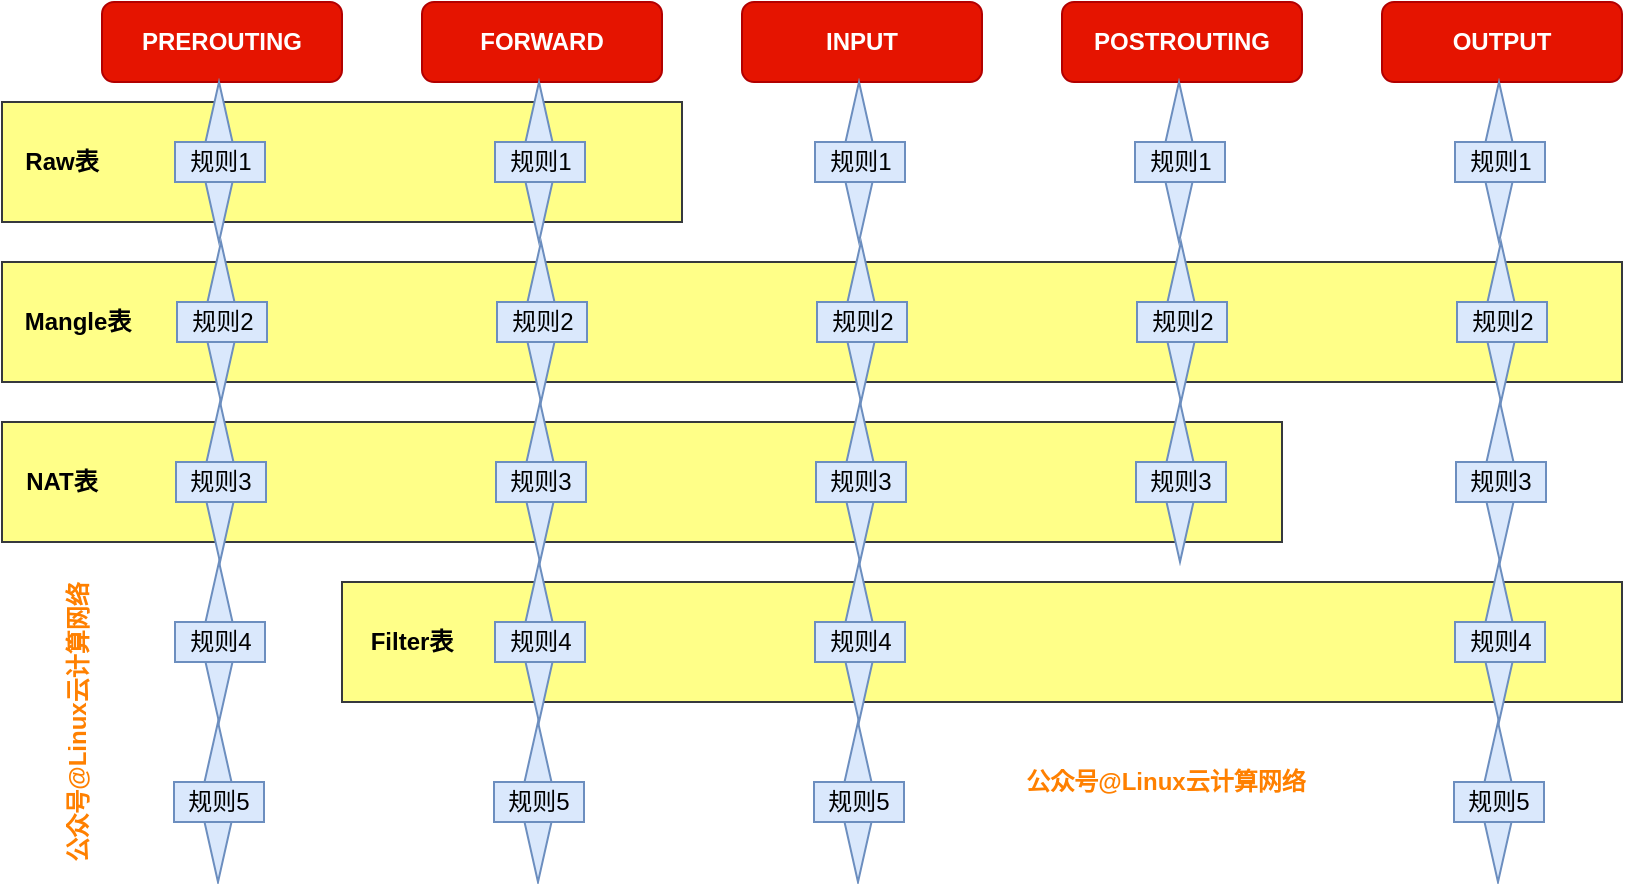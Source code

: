 <mxfile version="12.2.3" type="github" pages="1">
  <diagram id="YPTHDKjMDdZ0df9Zm2tn" name="Page-1">
    <mxGraphModel dx="1082" dy="509" grid="1" gridSize="10" guides="1" tooltips="1" connect="1" arrows="1" fold="1" page="1" pageScale="1" pageWidth="827" pageHeight="1169" math="0" shadow="0">
      <root>
        <mxCell id="0"/>
        <mxCell id="1" parent="0"/>
        <mxCell id="HoJw07WEgpqZ8-vBHWcj-193" value="" style="rounded=0;whiteSpace=wrap;html=1;fillColor=#ffff88;strokeColor=#36393d;" parent="1" vertex="1">
          <mxGeometry x="230" y="320" width="640" height="60" as="geometry"/>
        </mxCell>
        <mxCell id="HoJw07WEgpqZ8-vBHWcj-194" value="&lt;b&gt;Filter表&lt;/b&gt;" style="text;html=1;strokeColor=none;fillColor=none;align=center;verticalAlign=middle;whiteSpace=wrap;rounded=0;" parent="1" vertex="1">
          <mxGeometry x="240" y="340" width="50" height="20" as="geometry"/>
        </mxCell>
        <mxCell id="HoJw07WEgpqZ8-vBHWcj-191" value="" style="rounded=0;whiteSpace=wrap;html=1;fillColor=#ffff88;strokeColor=#36393d;" parent="1" vertex="1">
          <mxGeometry x="60" y="240" width="640" height="60" as="geometry"/>
        </mxCell>
        <mxCell id="HoJw07WEgpqZ8-vBHWcj-192" value="&lt;b&gt;NAT表&lt;/b&gt;" style="text;html=1;strokeColor=none;fillColor=none;align=center;verticalAlign=middle;whiteSpace=wrap;rounded=0;" parent="1" vertex="1">
          <mxGeometry x="70" y="260" width="40" height="20" as="geometry"/>
        </mxCell>
        <mxCell id="HoJw07WEgpqZ8-vBHWcj-189" value="" style="rounded=0;whiteSpace=wrap;html=1;fillColor=#ffff88;strokeColor=#36393d;" parent="1" vertex="1">
          <mxGeometry x="60" y="160" width="810" height="60" as="geometry"/>
        </mxCell>
        <mxCell id="HoJw07WEgpqZ8-vBHWcj-190" value="&lt;b&gt;Mangle表&lt;/b&gt;" style="text;html=1;strokeColor=none;fillColor=none;align=center;verticalAlign=middle;whiteSpace=wrap;rounded=0;" parent="1" vertex="1">
          <mxGeometry x="68" y="180" width="60" height="20" as="geometry"/>
        </mxCell>
        <mxCell id="HoJw07WEgpqZ8-vBHWcj-133" value="" style="rounded=0;whiteSpace=wrap;html=1;fillColor=#ffff88;strokeColor=#36393d;" parent="1" vertex="1">
          <mxGeometry x="60" y="80" width="340" height="60" as="geometry"/>
        </mxCell>
        <mxCell id="HoJw07WEgpqZ8-vBHWcj-13" value="&lt;b&gt;PREROUTING&lt;/b&gt;" style="rounded=1;whiteSpace=wrap;html=1;fillColor=#e51400;strokeColor=#B20000;fontColor=#ffffff;" parent="1" vertex="1">
          <mxGeometry x="110" y="30" width="120" height="40" as="geometry"/>
        </mxCell>
        <mxCell id="HoJw07WEgpqZ8-vBHWcj-21" value="" style="group" parent="1" vertex="1" connectable="0">
          <mxGeometry x="147.5" y="230" width="45" height="80" as="geometry"/>
        </mxCell>
        <mxCell id="HoJw07WEgpqZ8-vBHWcj-26" value="" style="group" parent="1" vertex="1" connectable="0">
          <mxGeometry x="147.5" y="150" width="45" height="80" as="geometry"/>
        </mxCell>
        <mxCell id="HoJw07WEgpqZ8-vBHWcj-20" value="" style="group" parent="HoJw07WEgpqZ8-vBHWcj-26" vertex="1" connectable="0">
          <mxGeometry width="45" height="80" as="geometry"/>
        </mxCell>
        <mxCell id="HoJw07WEgpqZ8-vBHWcj-14" value="" style="group" parent="HoJw07WEgpqZ8-vBHWcj-20" vertex="1" connectable="0">
          <mxGeometry width="45" height="80" as="geometry"/>
        </mxCell>
        <mxCell id="HoJw07WEgpqZ8-vBHWcj-10" value="" style="rhombus;whiteSpace=wrap;html=1;fillColor=#dae8fc;strokeColor=#6c8ebf;" parent="HoJw07WEgpqZ8-vBHWcj-14" vertex="1">
          <mxGeometry x="13" width="18" height="80" as="geometry"/>
        </mxCell>
        <mxCell id="HoJw07WEgpqZ8-vBHWcj-12" value="规则2" style="rounded=0;whiteSpace=wrap;html=1;fillColor=#dae8fc;strokeColor=#6c8ebf;" parent="HoJw07WEgpqZ8-vBHWcj-14" vertex="1">
          <mxGeometry y="30" width="45" height="20" as="geometry"/>
        </mxCell>
        <mxCell id="HoJw07WEgpqZ8-vBHWcj-32" value="" style="group" parent="1" vertex="1" connectable="0">
          <mxGeometry x="147" y="230" width="45" height="80" as="geometry"/>
        </mxCell>
        <mxCell id="HoJw07WEgpqZ8-vBHWcj-33" value="" style="group" parent="HoJw07WEgpqZ8-vBHWcj-32" vertex="1" connectable="0">
          <mxGeometry width="45" height="80" as="geometry"/>
        </mxCell>
        <mxCell id="HoJw07WEgpqZ8-vBHWcj-34" value="" style="group" parent="HoJw07WEgpqZ8-vBHWcj-33" vertex="1" connectable="0">
          <mxGeometry width="45" height="80" as="geometry"/>
        </mxCell>
        <mxCell id="HoJw07WEgpqZ8-vBHWcj-35" value="" style="rhombus;whiteSpace=wrap;html=1;fillColor=#dae8fc;strokeColor=#6c8ebf;" parent="HoJw07WEgpqZ8-vBHWcj-34" vertex="1">
          <mxGeometry x="13" width="18" height="80" as="geometry"/>
        </mxCell>
        <mxCell id="HoJw07WEgpqZ8-vBHWcj-36" value="规则3" style="rounded=0;whiteSpace=wrap;html=1;fillColor=#dae8fc;strokeColor=#6c8ebf;" parent="HoJw07WEgpqZ8-vBHWcj-34" vertex="1">
          <mxGeometry y="30" width="45" height="20" as="geometry"/>
        </mxCell>
        <mxCell id="HoJw07WEgpqZ8-vBHWcj-37" value="" style="group" parent="1" vertex="1" connectable="0">
          <mxGeometry x="146.5" y="70" width="45" height="80" as="geometry"/>
        </mxCell>
        <mxCell id="HoJw07WEgpqZ8-vBHWcj-38" value="" style="group" parent="HoJw07WEgpqZ8-vBHWcj-37" vertex="1" connectable="0">
          <mxGeometry width="45" height="80" as="geometry"/>
        </mxCell>
        <mxCell id="HoJw07WEgpqZ8-vBHWcj-39" value="" style="group" parent="HoJw07WEgpqZ8-vBHWcj-38" vertex="1" connectable="0">
          <mxGeometry width="45" height="80" as="geometry"/>
        </mxCell>
        <mxCell id="HoJw07WEgpqZ8-vBHWcj-40" value="" style="rhombus;whiteSpace=wrap;html=1;fillColor=#dae8fc;strokeColor=#6c8ebf;" parent="HoJw07WEgpqZ8-vBHWcj-39" vertex="1">
          <mxGeometry x="13" width="18" height="80" as="geometry"/>
        </mxCell>
        <mxCell id="HoJw07WEgpqZ8-vBHWcj-41" value="规则1" style="rounded=0;whiteSpace=wrap;html=1;fillColor=#dae8fc;strokeColor=#6c8ebf;" parent="HoJw07WEgpqZ8-vBHWcj-39" vertex="1">
          <mxGeometry y="30" width="45" height="20" as="geometry"/>
        </mxCell>
        <mxCell id="HoJw07WEgpqZ8-vBHWcj-42" value="" style="group" parent="1" vertex="1" connectable="0">
          <mxGeometry x="146.5" y="310" width="45" height="80" as="geometry"/>
        </mxCell>
        <mxCell id="HoJw07WEgpqZ8-vBHWcj-43" value="" style="group" parent="HoJw07WEgpqZ8-vBHWcj-42" vertex="1" connectable="0">
          <mxGeometry width="45" height="80" as="geometry"/>
        </mxCell>
        <mxCell id="HoJw07WEgpqZ8-vBHWcj-45" value="" style="rhombus;whiteSpace=wrap;html=1;fillColor=#dae8fc;strokeColor=#6c8ebf;" parent="HoJw07WEgpqZ8-vBHWcj-43" vertex="1">
          <mxGeometry x="13" width="18" height="80" as="geometry"/>
        </mxCell>
        <mxCell id="HoJw07WEgpqZ8-vBHWcj-46" value="规则4" style="rounded=0;whiteSpace=wrap;html=1;fillColor=#dae8fc;strokeColor=#6c8ebf;" parent="HoJw07WEgpqZ8-vBHWcj-43" vertex="1">
          <mxGeometry y="30" width="45" height="20" as="geometry"/>
        </mxCell>
        <mxCell id="HoJw07WEgpqZ8-vBHWcj-79" value="&lt;b&gt;FORWARD&lt;/b&gt;" style="rounded=1;whiteSpace=wrap;html=1;fillColor=#e51400;strokeColor=#B20000;fontColor=#ffffff;" parent="1" vertex="1">
          <mxGeometry x="270" y="30" width="120" height="40" as="geometry"/>
        </mxCell>
        <mxCell id="HoJw07WEgpqZ8-vBHWcj-80" value="" style="group" parent="1" vertex="1" connectable="0">
          <mxGeometry x="307.5" y="230" width="45" height="80" as="geometry"/>
        </mxCell>
        <mxCell id="HoJw07WEgpqZ8-vBHWcj-81" value="" style="group;" parent="1" vertex="1" connectable="0">
          <mxGeometry x="307.5" y="150" width="45" height="80" as="geometry"/>
        </mxCell>
        <mxCell id="HoJw07WEgpqZ8-vBHWcj-82" value="" style="group" parent="HoJw07WEgpqZ8-vBHWcj-81" vertex="1" connectable="0">
          <mxGeometry width="45" height="80" as="geometry"/>
        </mxCell>
        <mxCell id="HoJw07WEgpqZ8-vBHWcj-83" value="" style="group" parent="HoJw07WEgpqZ8-vBHWcj-82" vertex="1" connectable="0">
          <mxGeometry width="45" height="80" as="geometry"/>
        </mxCell>
        <mxCell id="HoJw07WEgpqZ8-vBHWcj-84" value="" style="rhombus;whiteSpace=wrap;html=1;fillColor=#dae8fc;strokeColor=#6c8ebf;" parent="HoJw07WEgpqZ8-vBHWcj-83" vertex="1">
          <mxGeometry x="13" width="18" height="80" as="geometry"/>
        </mxCell>
        <mxCell id="HoJw07WEgpqZ8-vBHWcj-85" value="规则2" style="rounded=0;whiteSpace=wrap;html=1;fillColor=#dae8fc;strokeColor=#6c8ebf;" parent="HoJw07WEgpqZ8-vBHWcj-83" vertex="1">
          <mxGeometry y="30" width="45" height="20" as="geometry"/>
        </mxCell>
        <mxCell id="HoJw07WEgpqZ8-vBHWcj-86" value="" style="group;" parent="1" vertex="1" connectable="0">
          <mxGeometry x="307" y="230" width="45" height="80" as="geometry"/>
        </mxCell>
        <mxCell id="HoJw07WEgpqZ8-vBHWcj-87" value="" style="group" parent="HoJw07WEgpqZ8-vBHWcj-86" vertex="1" connectable="0">
          <mxGeometry width="45" height="80" as="geometry"/>
        </mxCell>
        <mxCell id="HoJw07WEgpqZ8-vBHWcj-88" value="" style="group" parent="HoJw07WEgpqZ8-vBHWcj-87" vertex="1" connectable="0">
          <mxGeometry width="45" height="80" as="geometry"/>
        </mxCell>
        <mxCell id="HoJw07WEgpqZ8-vBHWcj-89" value="" style="rhombus;whiteSpace=wrap;html=1;fillColor=#dae8fc;strokeColor=#6c8ebf;" parent="HoJw07WEgpqZ8-vBHWcj-88" vertex="1">
          <mxGeometry x="13" width="18" height="80" as="geometry"/>
        </mxCell>
        <mxCell id="HoJw07WEgpqZ8-vBHWcj-90" value="规则3" style="rounded=0;whiteSpace=wrap;html=1;fillColor=#dae8fc;strokeColor=#6c8ebf;" parent="HoJw07WEgpqZ8-vBHWcj-88" vertex="1">
          <mxGeometry y="30" width="45" height="20" as="geometry"/>
        </mxCell>
        <mxCell id="HoJw07WEgpqZ8-vBHWcj-91" value="" style="group" parent="1" vertex="1" connectable="0">
          <mxGeometry x="306.5" y="70" width="45" height="80" as="geometry"/>
        </mxCell>
        <mxCell id="HoJw07WEgpqZ8-vBHWcj-92" value="" style="group" parent="HoJw07WEgpqZ8-vBHWcj-91" vertex="1" connectable="0">
          <mxGeometry width="45" height="80" as="geometry"/>
        </mxCell>
        <mxCell id="HoJw07WEgpqZ8-vBHWcj-93" value="" style="group" parent="HoJw07WEgpqZ8-vBHWcj-92" vertex="1" connectable="0">
          <mxGeometry width="45" height="80" as="geometry"/>
        </mxCell>
        <mxCell id="HoJw07WEgpqZ8-vBHWcj-94" value="" style="rhombus;whiteSpace=wrap;html=1;fillColor=#dae8fc;strokeColor=#6c8ebf;" parent="HoJw07WEgpqZ8-vBHWcj-93" vertex="1">
          <mxGeometry x="13" width="18" height="80" as="geometry"/>
        </mxCell>
        <mxCell id="HoJw07WEgpqZ8-vBHWcj-95" value="规则1" style="rounded=0;whiteSpace=wrap;html=1;fillColor=#dae8fc;strokeColor=#6c8ebf;" parent="HoJw07WEgpqZ8-vBHWcj-93" vertex="1">
          <mxGeometry y="30" width="45" height="20" as="geometry"/>
        </mxCell>
        <mxCell id="HoJw07WEgpqZ8-vBHWcj-96" value="" style="group;" parent="1" vertex="1" connectable="0">
          <mxGeometry x="306.5" y="310" width="45" height="80" as="geometry"/>
        </mxCell>
        <mxCell id="HoJw07WEgpqZ8-vBHWcj-97" value="" style="group" parent="HoJw07WEgpqZ8-vBHWcj-96" vertex="1" connectable="0">
          <mxGeometry width="45" height="80" as="geometry"/>
        </mxCell>
        <mxCell id="HoJw07WEgpqZ8-vBHWcj-98" value="" style="group" parent="HoJw07WEgpqZ8-vBHWcj-97" vertex="1" connectable="0">
          <mxGeometry width="45" height="80" as="geometry"/>
        </mxCell>
        <mxCell id="HoJw07WEgpqZ8-vBHWcj-99" value="" style="rhombus;whiteSpace=wrap;html=1;fillColor=#dae8fc;strokeColor=#6c8ebf;" parent="HoJw07WEgpqZ8-vBHWcj-98" vertex="1">
          <mxGeometry x="13" width="18" height="80" as="geometry"/>
        </mxCell>
        <mxCell id="HoJw07WEgpqZ8-vBHWcj-100" value="规则4" style="rounded=0;whiteSpace=wrap;html=1;fillColor=#dae8fc;strokeColor=#6c8ebf;" parent="HoJw07WEgpqZ8-vBHWcj-98" vertex="1">
          <mxGeometry y="30" width="45" height="20" as="geometry"/>
        </mxCell>
        <mxCell id="HoJw07WEgpqZ8-vBHWcj-106" value="&lt;b&gt;INPUT&lt;/b&gt;" style="rounded=1;whiteSpace=wrap;html=1;fillColor=#e51400;strokeColor=#B20000;fontColor=#ffffff;" parent="1" vertex="1">
          <mxGeometry x="430" y="30" width="120" height="40" as="geometry"/>
        </mxCell>
        <mxCell id="HoJw07WEgpqZ8-vBHWcj-107" value="" style="group" parent="1" vertex="1" connectable="0">
          <mxGeometry x="467.5" y="230" width="45" height="80" as="geometry"/>
        </mxCell>
        <mxCell id="HoJw07WEgpqZ8-vBHWcj-123" value="" style="group" parent="1" vertex="1" connectable="0">
          <mxGeometry x="466.5" y="310" width="45" height="80" as="geometry"/>
        </mxCell>
        <mxCell id="HoJw07WEgpqZ8-vBHWcj-124" value="" style="group" parent="HoJw07WEgpqZ8-vBHWcj-123" vertex="1" connectable="0">
          <mxGeometry width="45" height="80" as="geometry"/>
        </mxCell>
        <mxCell id="HoJw07WEgpqZ8-vBHWcj-125" value="" style="group" parent="HoJw07WEgpqZ8-vBHWcj-124" vertex="1" connectable="0">
          <mxGeometry width="45" height="80" as="geometry"/>
        </mxCell>
        <mxCell id="HoJw07WEgpqZ8-vBHWcj-126" value="" style="rhombus;whiteSpace=wrap;html=1;fillColor=#dae8fc;strokeColor=#6c8ebf;" parent="HoJw07WEgpqZ8-vBHWcj-125" vertex="1">
          <mxGeometry x="13" width="18" height="80" as="geometry"/>
        </mxCell>
        <mxCell id="HoJw07WEgpqZ8-vBHWcj-127" value="规则4" style="rounded=0;whiteSpace=wrap;html=1;fillColor=#dae8fc;strokeColor=#6c8ebf;" parent="HoJw07WEgpqZ8-vBHWcj-125" vertex="1">
          <mxGeometry y="30" width="45" height="20" as="geometry"/>
        </mxCell>
        <mxCell id="HoJw07WEgpqZ8-vBHWcj-134" value="&lt;b&gt;Raw表&lt;/b&gt;" style="text;html=1;strokeColor=none;fillColor=none;align=center;verticalAlign=middle;whiteSpace=wrap;rounded=0;" parent="1" vertex="1">
          <mxGeometry x="70" y="100" width="40" height="20" as="geometry"/>
        </mxCell>
        <mxCell id="HoJw07WEgpqZ8-vBHWcj-135" value="&lt;b&gt;POSTROUTING&lt;/b&gt;" style="rounded=1;whiteSpace=wrap;html=1;fillColor=#e51400;strokeColor=#B20000;fontColor=#ffffff;" parent="1" vertex="1">
          <mxGeometry x="590" y="30" width="120" height="40" as="geometry"/>
        </mxCell>
        <mxCell id="HoJw07WEgpqZ8-vBHWcj-136" value="" style="group" parent="1" vertex="1" connectable="0">
          <mxGeometry x="627.5" y="230" width="45" height="80" as="geometry"/>
        </mxCell>
        <mxCell id="HoJw07WEgpqZ8-vBHWcj-137" value="" style="group" parent="1" vertex="1" connectable="0">
          <mxGeometry x="627.5" y="150" width="45" height="80" as="geometry"/>
        </mxCell>
        <mxCell id="HoJw07WEgpqZ8-vBHWcj-138" value="" style="group" parent="HoJw07WEgpqZ8-vBHWcj-137" vertex="1" connectable="0">
          <mxGeometry width="45" height="80" as="geometry"/>
        </mxCell>
        <mxCell id="HoJw07WEgpqZ8-vBHWcj-139" value="" style="group" parent="HoJw07WEgpqZ8-vBHWcj-138" vertex="1" connectable="0">
          <mxGeometry width="45" height="80" as="geometry"/>
        </mxCell>
        <mxCell id="HoJw07WEgpqZ8-vBHWcj-140" value="" style="rhombus;whiteSpace=wrap;html=1;fillColor=#dae8fc;strokeColor=#6c8ebf;" parent="HoJw07WEgpqZ8-vBHWcj-139" vertex="1">
          <mxGeometry x="13" width="18" height="80" as="geometry"/>
        </mxCell>
        <mxCell id="HoJw07WEgpqZ8-vBHWcj-141" value="规则2" style="rounded=0;whiteSpace=wrap;html=1;fillColor=#dae8fc;strokeColor=#6c8ebf;" parent="HoJw07WEgpqZ8-vBHWcj-139" vertex="1">
          <mxGeometry y="30" width="45" height="20" as="geometry"/>
        </mxCell>
        <mxCell id="HoJw07WEgpqZ8-vBHWcj-142" value="" style="group" parent="1" vertex="1" connectable="0">
          <mxGeometry x="627" y="230" width="45" height="80" as="geometry"/>
        </mxCell>
        <mxCell id="HoJw07WEgpqZ8-vBHWcj-143" value="" style="group" parent="HoJw07WEgpqZ8-vBHWcj-142" vertex="1" connectable="0">
          <mxGeometry width="45" height="80" as="geometry"/>
        </mxCell>
        <mxCell id="HoJw07WEgpqZ8-vBHWcj-144" value="" style="group" parent="HoJw07WEgpqZ8-vBHWcj-143" vertex="1" connectable="0">
          <mxGeometry width="45" height="80" as="geometry"/>
        </mxCell>
        <mxCell id="HoJw07WEgpqZ8-vBHWcj-145" value="" style="rhombus;whiteSpace=wrap;html=1;fillColor=#dae8fc;strokeColor=#6c8ebf;" parent="HoJw07WEgpqZ8-vBHWcj-144" vertex="1">
          <mxGeometry x="13" width="18" height="80" as="geometry"/>
        </mxCell>
        <mxCell id="HoJw07WEgpqZ8-vBHWcj-146" value="规则3" style="rounded=0;whiteSpace=wrap;html=1;fillColor=#dae8fc;strokeColor=#6c8ebf;" parent="HoJw07WEgpqZ8-vBHWcj-144" vertex="1">
          <mxGeometry y="30" width="45" height="20" as="geometry"/>
        </mxCell>
        <mxCell id="HoJw07WEgpqZ8-vBHWcj-147" value="" style="group" parent="1" vertex="1" connectable="0">
          <mxGeometry x="626.5" y="70" width="45" height="80" as="geometry"/>
        </mxCell>
        <mxCell id="HoJw07WEgpqZ8-vBHWcj-148" value="" style="group" parent="HoJw07WEgpqZ8-vBHWcj-147" vertex="1" connectable="0">
          <mxGeometry width="45" height="80" as="geometry"/>
        </mxCell>
        <mxCell id="HoJw07WEgpqZ8-vBHWcj-149" value="" style="group" parent="HoJw07WEgpqZ8-vBHWcj-148" vertex="1" connectable="0">
          <mxGeometry width="45" height="80" as="geometry"/>
        </mxCell>
        <mxCell id="HoJw07WEgpqZ8-vBHWcj-150" value="" style="rhombus;whiteSpace=wrap;html=1;fillColor=#dae8fc;strokeColor=#6c8ebf;" parent="HoJw07WEgpqZ8-vBHWcj-149" vertex="1">
          <mxGeometry x="13" width="18" height="80" as="geometry"/>
        </mxCell>
        <mxCell id="HoJw07WEgpqZ8-vBHWcj-151" value="规则1" style="rounded=0;whiteSpace=wrap;html=1;fillColor=#dae8fc;strokeColor=#6c8ebf;" parent="HoJw07WEgpqZ8-vBHWcj-149" vertex="1">
          <mxGeometry y="30" width="45" height="20" as="geometry"/>
        </mxCell>
        <mxCell id="HoJw07WEgpqZ8-vBHWcj-162" value="&lt;b&gt;OUTPUT&lt;/b&gt;" style="rounded=1;whiteSpace=wrap;html=1;fillColor=#e51400;strokeColor=#B20000;fontColor=#ffffff;" parent="1" vertex="1">
          <mxGeometry x="750" y="30" width="120" height="40" as="geometry"/>
        </mxCell>
        <mxCell id="HoJw07WEgpqZ8-vBHWcj-163" value="" style="group" parent="1" vertex="1" connectable="0">
          <mxGeometry x="787.5" y="230" width="45" height="80" as="geometry"/>
        </mxCell>
        <mxCell id="HoJw07WEgpqZ8-vBHWcj-164" value="" style="group" parent="1" vertex="1" connectable="0">
          <mxGeometry x="787.5" y="150" width="45" height="80" as="geometry"/>
        </mxCell>
        <mxCell id="HoJw07WEgpqZ8-vBHWcj-165" value="" style="group" parent="HoJw07WEgpqZ8-vBHWcj-164" vertex="1" connectable="0">
          <mxGeometry width="45" height="80" as="geometry"/>
        </mxCell>
        <mxCell id="HoJw07WEgpqZ8-vBHWcj-166" value="" style="group" parent="HoJw07WEgpqZ8-vBHWcj-165" vertex="1" connectable="0">
          <mxGeometry width="45" height="80" as="geometry"/>
        </mxCell>
        <mxCell id="HoJw07WEgpqZ8-vBHWcj-167" value="" style="rhombus;whiteSpace=wrap;html=1;fillColor=#dae8fc;strokeColor=#6c8ebf;" parent="HoJw07WEgpqZ8-vBHWcj-166" vertex="1">
          <mxGeometry x="13" width="18" height="80" as="geometry"/>
        </mxCell>
        <mxCell id="HoJw07WEgpqZ8-vBHWcj-168" value="规则2" style="rounded=0;whiteSpace=wrap;html=1;fillColor=#dae8fc;strokeColor=#6c8ebf;" parent="HoJw07WEgpqZ8-vBHWcj-166" vertex="1">
          <mxGeometry y="30" width="45" height="20" as="geometry"/>
        </mxCell>
        <mxCell id="HoJw07WEgpqZ8-vBHWcj-169" value="" style="group" parent="1" vertex="1" connectable="0">
          <mxGeometry x="787" y="230" width="45" height="80" as="geometry"/>
        </mxCell>
        <mxCell id="HoJw07WEgpqZ8-vBHWcj-170" value="" style="group" parent="HoJw07WEgpqZ8-vBHWcj-169" vertex="1" connectable="0">
          <mxGeometry width="45" height="80" as="geometry"/>
        </mxCell>
        <mxCell id="HoJw07WEgpqZ8-vBHWcj-171" value="" style="group" parent="HoJw07WEgpqZ8-vBHWcj-170" vertex="1" connectable="0">
          <mxGeometry width="45" height="80" as="geometry"/>
        </mxCell>
        <mxCell id="HoJw07WEgpqZ8-vBHWcj-172" value="" style="rhombus;whiteSpace=wrap;html=1;fillColor=#dae8fc;strokeColor=#6c8ebf;" parent="HoJw07WEgpqZ8-vBHWcj-171" vertex="1">
          <mxGeometry x="13" width="18" height="80" as="geometry"/>
        </mxCell>
        <mxCell id="HoJw07WEgpqZ8-vBHWcj-173" value="规则3" style="rounded=0;whiteSpace=wrap;html=1;fillColor=#dae8fc;strokeColor=#6c8ebf;" parent="HoJw07WEgpqZ8-vBHWcj-171" vertex="1">
          <mxGeometry y="30" width="45" height="20" as="geometry"/>
        </mxCell>
        <mxCell id="HoJw07WEgpqZ8-vBHWcj-174" value="" style="group" parent="1" vertex="1" connectable="0">
          <mxGeometry x="786.5" y="70" width="45" height="80" as="geometry"/>
        </mxCell>
        <mxCell id="HoJw07WEgpqZ8-vBHWcj-175" value="" style="group" parent="HoJw07WEgpqZ8-vBHWcj-174" vertex="1" connectable="0">
          <mxGeometry width="45" height="80" as="geometry"/>
        </mxCell>
        <mxCell id="HoJw07WEgpqZ8-vBHWcj-176" value="" style="group" parent="HoJw07WEgpqZ8-vBHWcj-175" vertex="1" connectable="0">
          <mxGeometry width="45" height="80" as="geometry"/>
        </mxCell>
        <mxCell id="HoJw07WEgpqZ8-vBHWcj-177" value="" style="rhombus;whiteSpace=wrap;html=1;fillColor=#dae8fc;strokeColor=#6c8ebf;" parent="HoJw07WEgpqZ8-vBHWcj-176" vertex="1">
          <mxGeometry x="13" width="18" height="80" as="geometry"/>
        </mxCell>
        <mxCell id="HoJw07WEgpqZ8-vBHWcj-178" value="规则1" style="rounded=0;whiteSpace=wrap;html=1;fillColor=#dae8fc;strokeColor=#6c8ebf;" parent="HoJw07WEgpqZ8-vBHWcj-176" vertex="1">
          <mxGeometry y="30" width="45" height="20" as="geometry"/>
        </mxCell>
        <mxCell id="HoJw07WEgpqZ8-vBHWcj-179" value="" style="group" parent="1" vertex="1" connectable="0">
          <mxGeometry x="786.5" y="310" width="45" height="80" as="geometry"/>
        </mxCell>
        <mxCell id="HoJw07WEgpqZ8-vBHWcj-180" value="" style="group" parent="HoJw07WEgpqZ8-vBHWcj-179" vertex="1" connectable="0">
          <mxGeometry width="45" height="80" as="geometry"/>
        </mxCell>
        <mxCell id="HoJw07WEgpqZ8-vBHWcj-181" value="" style="group" parent="HoJw07WEgpqZ8-vBHWcj-180" vertex="1" connectable="0">
          <mxGeometry width="45" height="80" as="geometry"/>
        </mxCell>
        <mxCell id="HoJw07WEgpqZ8-vBHWcj-182" value="" style="rhombus;whiteSpace=wrap;html=1;fillColor=#dae8fc;strokeColor=#6c8ebf;" parent="HoJw07WEgpqZ8-vBHWcj-181" vertex="1">
          <mxGeometry x="13" width="18" height="80" as="geometry"/>
        </mxCell>
        <mxCell id="HoJw07WEgpqZ8-vBHWcj-183" value="规则4" style="rounded=0;whiteSpace=wrap;html=1;fillColor=#dae8fc;strokeColor=#6c8ebf;" parent="HoJw07WEgpqZ8-vBHWcj-181" vertex="1">
          <mxGeometry y="30" width="45" height="20" as="geometry"/>
        </mxCell>
        <mxCell id="HoJw07WEgpqZ8-vBHWcj-184" value="" style="group" parent="1" vertex="1" connectable="0">
          <mxGeometry x="786" y="390" width="45" height="80" as="geometry"/>
        </mxCell>
        <mxCell id="HoJw07WEgpqZ8-vBHWcj-185" value="" style="group" parent="HoJw07WEgpqZ8-vBHWcj-184" vertex="1" connectable="0">
          <mxGeometry width="45" height="80" as="geometry"/>
        </mxCell>
        <mxCell id="HoJw07WEgpqZ8-vBHWcj-186" value="" style="group" parent="HoJw07WEgpqZ8-vBHWcj-185" vertex="1" connectable="0">
          <mxGeometry width="45" height="80" as="geometry"/>
        </mxCell>
        <mxCell id="HoJw07WEgpqZ8-vBHWcj-187" value="" style="rhombus;whiteSpace=wrap;html=1;fillColor=#dae8fc;strokeColor=#6c8ebf;" parent="HoJw07WEgpqZ8-vBHWcj-186" vertex="1">
          <mxGeometry x="13" width="18" height="80" as="geometry"/>
        </mxCell>
        <mxCell id="HoJw07WEgpqZ8-vBHWcj-188" value="规则5" style="rounded=0;whiteSpace=wrap;html=1;fillColor=#dae8fc;strokeColor=#6c8ebf;" parent="HoJw07WEgpqZ8-vBHWcj-186" vertex="1">
          <mxGeometry y="30" width="45" height="20" as="geometry"/>
        </mxCell>
        <mxCell id="HoJw07WEgpqZ8-vBHWcj-49" value="" style="group" parent="1" vertex="1" connectable="0">
          <mxGeometry x="146" y="390" width="75" height="80" as="geometry"/>
        </mxCell>
        <mxCell id="HoJw07WEgpqZ8-vBHWcj-50" value="" style="rhombus;whiteSpace=wrap;html=1;fillColor=#dae8fc;strokeColor=#6c8ebf;" parent="HoJw07WEgpqZ8-vBHWcj-49" vertex="1">
          <mxGeometry x="13" width="18" height="80" as="geometry"/>
        </mxCell>
        <mxCell id="HoJw07WEgpqZ8-vBHWcj-51" value="规则5" style="rounded=0;whiteSpace=wrap;html=1;fillColor=#dae8fc;strokeColor=#6c8ebf;" parent="HoJw07WEgpqZ8-vBHWcj-49" vertex="1">
          <mxGeometry y="30" width="45" height="20" as="geometry"/>
        </mxCell>
        <mxCell id="HoJw07WEgpqZ8-vBHWcj-102" value="" style="group" parent="1" vertex="1" connectable="0">
          <mxGeometry x="306" y="390" width="45" height="80" as="geometry"/>
        </mxCell>
        <mxCell id="HoJw07WEgpqZ8-vBHWcj-103" value="" style="group" parent="HoJw07WEgpqZ8-vBHWcj-102" vertex="1" connectable="0">
          <mxGeometry width="45" height="80" as="geometry"/>
        </mxCell>
        <mxCell id="HoJw07WEgpqZ8-vBHWcj-104" value="" style="rhombus;whiteSpace=wrap;html=1;fillColor=#dae8fc;strokeColor=#6c8ebf;" parent="HoJw07WEgpqZ8-vBHWcj-103" vertex="1">
          <mxGeometry x="13" width="18" height="80" as="geometry"/>
        </mxCell>
        <mxCell id="HoJw07WEgpqZ8-vBHWcj-105" value="规则5" style="rounded=0;whiteSpace=wrap;html=1;fillColor=#dae8fc;strokeColor=#6c8ebf;" parent="HoJw07WEgpqZ8-vBHWcj-103" vertex="1">
          <mxGeometry y="30" width="45" height="20" as="geometry"/>
        </mxCell>
        <mxCell id="HoJw07WEgpqZ8-vBHWcj-129" value="" style="group" parent="1" vertex="1" connectable="0">
          <mxGeometry x="466" y="390" width="45" height="80" as="geometry"/>
        </mxCell>
        <mxCell id="HoJw07WEgpqZ8-vBHWcj-130" value="" style="group" parent="HoJw07WEgpqZ8-vBHWcj-129" vertex="1" connectable="0">
          <mxGeometry width="45" height="80" as="geometry"/>
        </mxCell>
        <mxCell id="HoJw07WEgpqZ8-vBHWcj-131" value="" style="rhombus;whiteSpace=wrap;html=1;fillColor=#dae8fc;strokeColor=#6c8ebf;" parent="HoJw07WEgpqZ8-vBHWcj-130" vertex="1">
          <mxGeometry x="13" width="18" height="80" as="geometry"/>
        </mxCell>
        <mxCell id="HoJw07WEgpqZ8-vBHWcj-132" value="规则5" style="rounded=0;whiteSpace=wrap;html=1;fillColor=#dae8fc;strokeColor=#6c8ebf;" parent="HoJw07WEgpqZ8-vBHWcj-130" vertex="1">
          <mxGeometry y="30" width="45" height="20" as="geometry"/>
        </mxCell>
        <mxCell id="HoJw07WEgpqZ8-vBHWcj-114" value="" style="group" parent="1" vertex="1" connectable="0">
          <mxGeometry x="467" y="230" width="45" height="80" as="geometry"/>
        </mxCell>
        <mxCell id="HoJw07WEgpqZ8-vBHWcj-115" value="" style="group" parent="HoJw07WEgpqZ8-vBHWcj-114" vertex="1" connectable="0">
          <mxGeometry width="45" height="80" as="geometry"/>
        </mxCell>
        <mxCell id="HoJw07WEgpqZ8-vBHWcj-116" value="" style="rhombus;whiteSpace=wrap;html=1;fillColor=#dae8fc;strokeColor=#6c8ebf;" parent="HoJw07WEgpqZ8-vBHWcj-115" vertex="1">
          <mxGeometry x="13" width="18" height="80" as="geometry"/>
        </mxCell>
        <mxCell id="HoJw07WEgpqZ8-vBHWcj-117" value="规则3" style="rounded=0;whiteSpace=wrap;html=1;fillColor=#dae8fc;strokeColor=#6c8ebf;" parent="HoJw07WEgpqZ8-vBHWcj-115" vertex="1">
          <mxGeometry y="30" width="45" height="20" as="geometry"/>
        </mxCell>
        <mxCell id="HoJw07WEgpqZ8-vBHWcj-109" value="" style="group" parent="1" vertex="1" connectable="0">
          <mxGeometry x="467.5" y="150" width="45" height="80" as="geometry"/>
        </mxCell>
        <mxCell id="HoJw07WEgpqZ8-vBHWcj-110" value="" style="group" parent="HoJw07WEgpqZ8-vBHWcj-109" vertex="1" connectable="0">
          <mxGeometry width="45" height="80" as="geometry"/>
        </mxCell>
        <mxCell id="HoJw07WEgpqZ8-vBHWcj-111" value="" style="rhombus;whiteSpace=wrap;html=1;fillColor=#dae8fc;strokeColor=#6c8ebf;" parent="HoJw07WEgpqZ8-vBHWcj-110" vertex="1">
          <mxGeometry x="13" width="18" height="80" as="geometry"/>
        </mxCell>
        <mxCell id="HoJw07WEgpqZ8-vBHWcj-112" value="规则2" style="rounded=0;whiteSpace=wrap;html=1;fillColor=#dae8fc;strokeColor=#6c8ebf;" parent="HoJw07WEgpqZ8-vBHWcj-110" vertex="1">
          <mxGeometry y="30" width="45" height="20" as="geometry"/>
        </mxCell>
        <mxCell id="HoJw07WEgpqZ8-vBHWcj-119" value="" style="group" parent="1" vertex="1" connectable="0">
          <mxGeometry x="466.5" y="70" width="45" height="80" as="geometry"/>
        </mxCell>
        <mxCell id="HoJw07WEgpqZ8-vBHWcj-120" value="" style="group" parent="HoJw07WEgpqZ8-vBHWcj-119" vertex="1" connectable="0">
          <mxGeometry width="45" height="80" as="geometry"/>
        </mxCell>
        <mxCell id="HoJw07WEgpqZ8-vBHWcj-121" value="" style="rhombus;whiteSpace=wrap;html=1;fillColor=#dae8fc;strokeColor=#6c8ebf;" parent="HoJw07WEgpqZ8-vBHWcj-120" vertex="1">
          <mxGeometry x="13" width="18" height="80" as="geometry"/>
        </mxCell>
        <mxCell id="HoJw07WEgpqZ8-vBHWcj-122" value="规则1" style="rounded=0;whiteSpace=wrap;html=1;fillColor=#dae8fc;strokeColor=#6c8ebf;" parent="HoJw07WEgpqZ8-vBHWcj-120" vertex="1">
          <mxGeometry y="30" width="45" height="20" as="geometry"/>
        </mxCell>
        <mxCell id="r7FmHn-63hna5co0nTBX-1" value="&lt;font color=&quot;#ff8000&quot;&gt;&lt;b&gt;公众号@Linux云计算网络&lt;/b&gt;&lt;/font&gt;" style="text;html=1;strokeColor=none;fillColor=none;align=center;verticalAlign=middle;whiteSpace=wrap;rounded=0;shadow=0;glass=0;comic=0;" vertex="1" parent="1">
          <mxGeometry x="566.5" y="410" width="150" height="20" as="geometry"/>
        </mxCell>
        <mxCell id="r7FmHn-63hna5co0nTBX-2" value="&lt;font color=&quot;#ff8000&quot;&gt;&lt;b&gt;公众号@Linux云计算网络&lt;/b&gt;&lt;/font&gt;" style="text;html=1;strokeColor=none;fillColor=none;align=center;verticalAlign=middle;whiteSpace=wrap;rounded=0;shadow=0;glass=0;comic=0;rotation=-90;" vertex="1" parent="1">
          <mxGeometry x="23" y="380" width="150" height="20" as="geometry"/>
        </mxCell>
      </root>
    </mxGraphModel>
  </diagram>
</mxfile>
